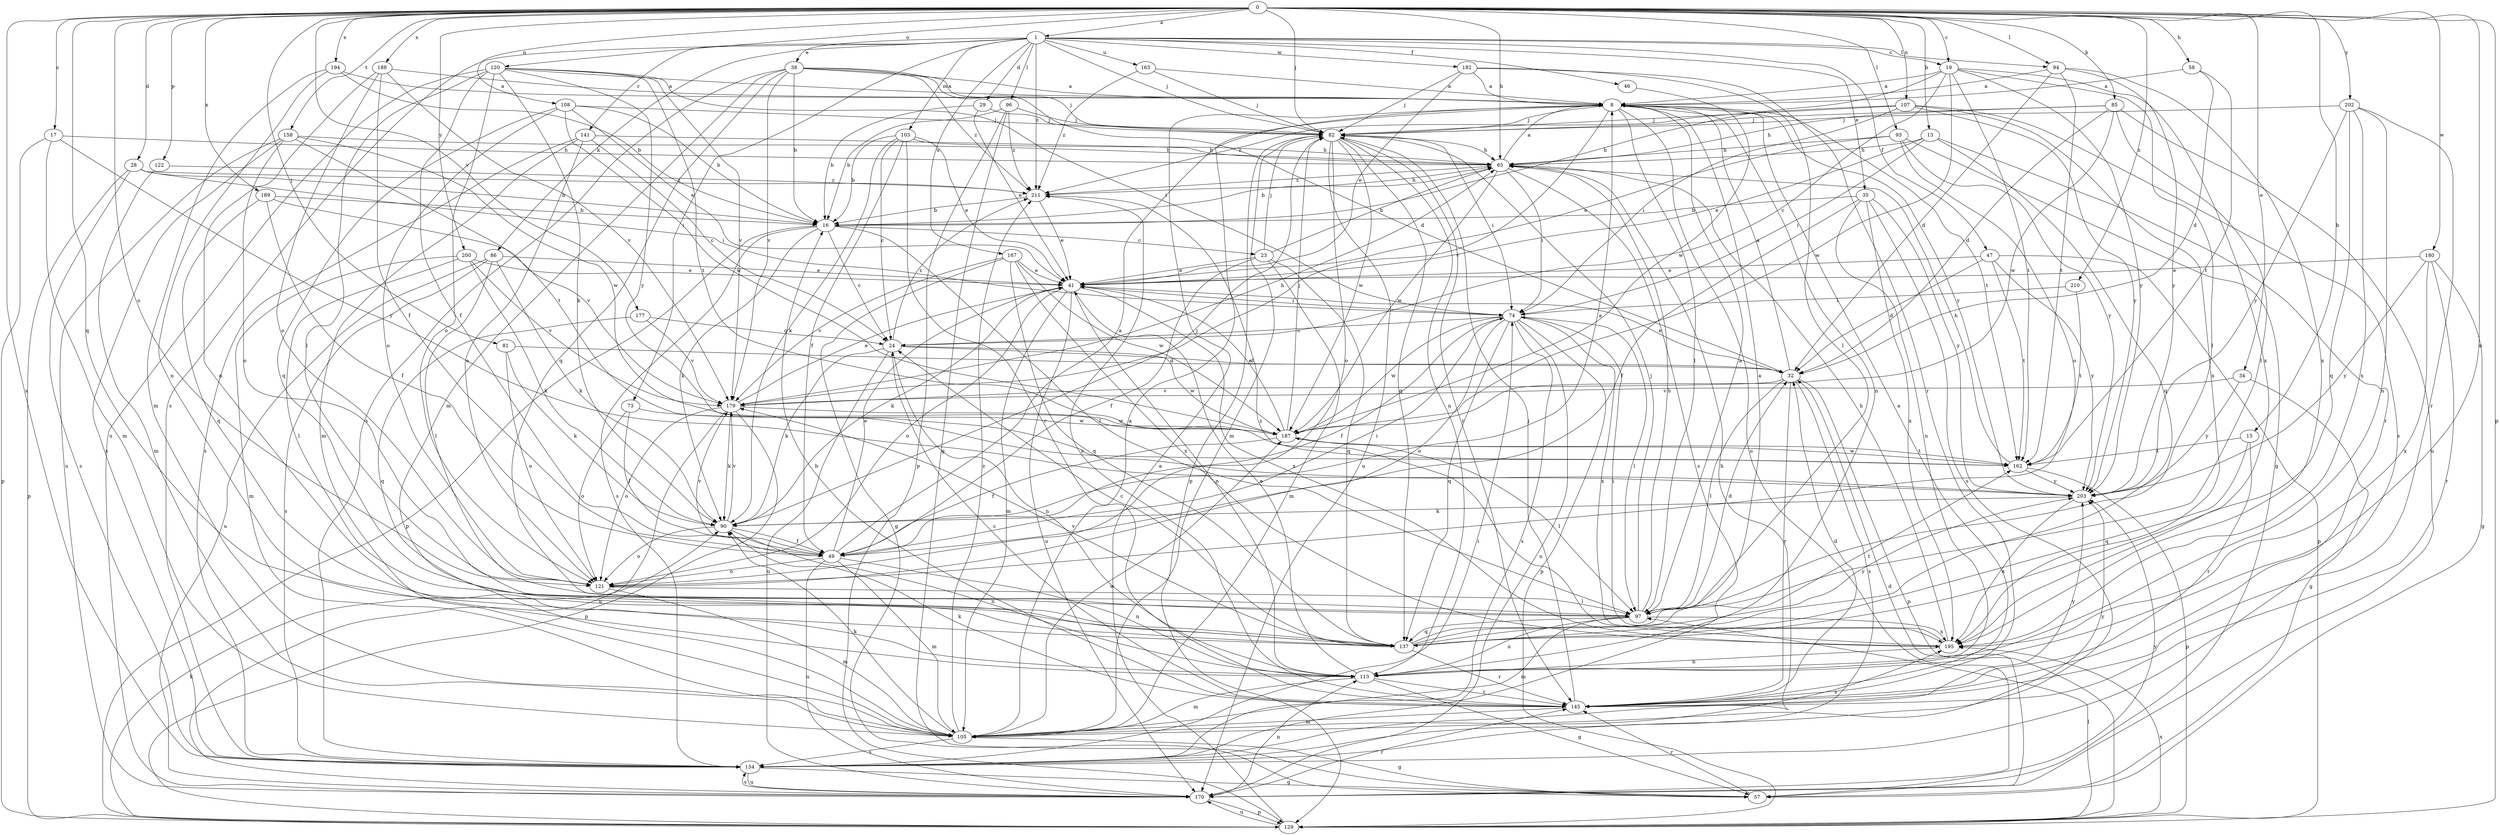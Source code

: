 strict digraph  {
0;
1;
8;
13;
15;
16;
17;
19;
23;
24;
28;
29;
32;
34;
35;
38;
41;
46;
47;
49;
57;
58;
65;
73;
74;
81;
82;
85;
86;
90;
93;
94;
96;
97;
103;
105;
107;
108;
113;
120;
121;
122;
129;
137;
141;
145;
154;
158;
162;
163;
167;
170;
177;
179;
180;
182;
187;
188;
189;
194;
195;
200;
202;
203;
210;
211;
0 -> 1  [label=a];
0 -> 13  [label=b];
0 -> 15  [label=b];
0 -> 17  [label=c];
0 -> 19  [label=c];
0 -> 28  [label=d];
0 -> 34  [label=e];
0 -> 58  [label=h];
0 -> 65  [label=h];
0 -> 81  [label=j];
0 -> 82  [label=j];
0 -> 85  [label=k];
0 -> 93  [label=l];
0 -> 94  [label=l];
0 -> 107  [label=n];
0 -> 108  [label=n];
0 -> 113  [label=n];
0 -> 120  [label=o];
0 -> 121  [label=o];
0 -> 122  [label=p];
0 -> 129  [label=p];
0 -> 137  [label=q];
0 -> 154  [label=s];
0 -> 158  [label=t];
0 -> 177  [label=v];
0 -> 180  [label=w];
0 -> 188  [label=x];
0 -> 189  [label=x];
0 -> 194  [label=x];
0 -> 200  [label=y];
0 -> 202  [label=y];
0 -> 210  [label=z];
1 -> 19  [label=c];
1 -> 29  [label=d];
1 -> 35  [label=e];
1 -> 38  [label=e];
1 -> 46  [label=f];
1 -> 47  [label=f];
1 -> 73  [label=i];
1 -> 82  [label=j];
1 -> 86  [label=k];
1 -> 94  [label=l];
1 -> 96  [label=l];
1 -> 103  [label=m];
1 -> 141  [label=r];
1 -> 154  [label=s];
1 -> 163  [label=u];
1 -> 167  [label=u];
1 -> 182  [label=w];
1 -> 211  [label=z];
8 -> 82  [label=j];
8 -> 97  [label=l];
8 -> 113  [label=n];
8 -> 162  [label=t];
8 -> 170  [label=u];
8 -> 179  [label=v];
8 -> 203  [label=y];
13 -> 41  [label=e];
13 -> 65  [label=h];
13 -> 74  [label=i];
13 -> 137  [label=q];
13 -> 145  [label=r];
15 -> 137  [label=q];
15 -> 145  [label=r];
15 -> 162  [label=t];
16 -> 23  [label=c];
16 -> 24  [label=c];
16 -> 90  [label=k];
16 -> 97  [label=l];
16 -> 129  [label=p];
16 -> 154  [label=s];
17 -> 65  [label=h];
17 -> 105  [label=m];
17 -> 129  [label=p];
17 -> 203  [label=y];
19 -> 8  [label=a];
19 -> 16  [label=b];
19 -> 24  [label=c];
19 -> 97  [label=l];
19 -> 162  [label=t];
19 -> 187  [label=w];
19 -> 195  [label=x];
19 -> 203  [label=y];
23 -> 41  [label=e];
23 -> 49  [label=f];
23 -> 65  [label=h];
23 -> 82  [label=j];
23 -> 105  [label=m];
23 -> 137  [label=q];
24 -> 32  [label=d];
24 -> 90  [label=k];
24 -> 113  [label=n];
24 -> 170  [label=u];
24 -> 187  [label=w];
24 -> 211  [label=z];
28 -> 16  [label=b];
28 -> 74  [label=i];
28 -> 129  [label=p];
28 -> 154  [label=s];
28 -> 211  [label=z];
29 -> 16  [label=b];
29 -> 41  [label=e];
29 -> 82  [label=j];
32 -> 8  [label=a];
32 -> 41  [label=e];
32 -> 97  [label=l];
32 -> 129  [label=p];
32 -> 145  [label=r];
32 -> 154  [label=s];
32 -> 179  [label=v];
34 -> 57  [label=g];
34 -> 179  [label=v];
34 -> 203  [label=y];
35 -> 16  [label=b];
35 -> 49  [label=f];
35 -> 113  [label=n];
35 -> 154  [label=s];
35 -> 195  [label=x];
35 -> 203  [label=y];
38 -> 8  [label=a];
38 -> 16  [label=b];
38 -> 32  [label=d];
38 -> 82  [label=j];
38 -> 105  [label=m];
38 -> 137  [label=q];
38 -> 154  [label=s];
38 -> 179  [label=v];
38 -> 211  [label=z];
41 -> 74  [label=i];
41 -> 90  [label=k];
41 -> 105  [label=m];
41 -> 113  [label=n];
41 -> 121  [label=o];
41 -> 170  [label=u];
41 -> 195  [label=x];
46 -> 187  [label=w];
47 -> 32  [label=d];
47 -> 41  [label=e];
47 -> 129  [label=p];
47 -> 162  [label=t];
47 -> 203  [label=y];
49 -> 8  [label=a];
49 -> 41  [label=e];
49 -> 74  [label=i];
49 -> 105  [label=m];
49 -> 113  [label=n];
49 -> 121  [label=o];
49 -> 170  [label=u];
49 -> 179  [label=v];
57 -> 145  [label=r];
57 -> 203  [label=y];
58 -> 8  [label=a];
58 -> 32  [label=d];
58 -> 162  [label=t];
65 -> 8  [label=a];
65 -> 16  [label=b];
65 -> 74  [label=i];
65 -> 154  [label=s];
65 -> 187  [label=w];
65 -> 211  [label=z];
73 -> 49  [label=f];
73 -> 121  [label=o];
73 -> 187  [label=w];
74 -> 24  [label=c];
74 -> 49  [label=f];
74 -> 97  [label=l];
74 -> 121  [label=o];
74 -> 129  [label=p];
74 -> 137  [label=q];
74 -> 154  [label=s];
74 -> 170  [label=u];
74 -> 187  [label=w];
74 -> 195  [label=x];
81 -> 32  [label=d];
81 -> 90  [label=k];
81 -> 121  [label=o];
82 -> 65  [label=h];
82 -> 74  [label=i];
82 -> 105  [label=m];
82 -> 113  [label=n];
82 -> 121  [label=o];
82 -> 129  [label=p];
82 -> 137  [label=q];
82 -> 145  [label=r];
82 -> 170  [label=u];
82 -> 187  [label=w];
85 -> 32  [label=d];
85 -> 65  [label=h];
85 -> 82  [label=j];
85 -> 97  [label=l];
85 -> 170  [label=u];
85 -> 187  [label=w];
86 -> 41  [label=e];
86 -> 90  [label=k];
86 -> 97  [label=l];
86 -> 154  [label=s];
86 -> 170  [label=u];
90 -> 8  [label=a];
90 -> 49  [label=f];
90 -> 82  [label=j];
90 -> 113  [label=n];
90 -> 121  [label=o];
90 -> 179  [label=v];
93 -> 41  [label=e];
93 -> 57  [label=g];
93 -> 65  [label=h];
93 -> 121  [label=o];
93 -> 203  [label=y];
94 -> 8  [label=a];
94 -> 32  [label=d];
94 -> 162  [label=t];
94 -> 195  [label=x];
94 -> 203  [label=y];
96 -> 16  [label=b];
96 -> 57  [label=g];
96 -> 82  [label=j];
96 -> 129  [label=p];
96 -> 211  [label=z];
97 -> 8  [label=a];
97 -> 32  [label=d];
97 -> 65  [label=h];
97 -> 82  [label=j];
97 -> 105  [label=m];
97 -> 113  [label=n];
97 -> 137  [label=q];
97 -> 195  [label=x];
103 -> 16  [label=b];
103 -> 24  [label=c];
103 -> 41  [label=e];
103 -> 49  [label=f];
103 -> 65  [label=h];
103 -> 90  [label=k];
103 -> 145  [label=r];
105 -> 8  [label=a];
105 -> 57  [label=g];
105 -> 90  [label=k];
105 -> 154  [label=s];
105 -> 187  [label=w];
105 -> 195  [label=x];
105 -> 203  [label=y];
105 -> 211  [label=z];
107 -> 74  [label=i];
107 -> 82  [label=j];
107 -> 154  [label=s];
107 -> 195  [label=x];
107 -> 203  [label=y];
107 -> 211  [label=z];
108 -> 16  [label=b];
108 -> 41  [label=e];
108 -> 82  [label=j];
108 -> 121  [label=o];
108 -> 137  [label=q];
108 -> 187  [label=w];
113 -> 41  [label=e];
113 -> 57  [label=g];
113 -> 105  [label=m];
113 -> 145  [label=r];
120 -> 8  [label=a];
120 -> 49  [label=f];
120 -> 74  [label=i];
120 -> 90  [label=k];
120 -> 97  [label=l];
120 -> 121  [label=o];
120 -> 162  [label=t];
120 -> 170  [label=u];
120 -> 179  [label=v];
120 -> 203  [label=y];
121 -> 97  [label=l];
121 -> 105  [label=m];
122 -> 105  [label=m];
122 -> 211  [label=z];
129 -> 8  [label=a];
129 -> 90  [label=k];
129 -> 97  [label=l];
129 -> 170  [label=u];
129 -> 195  [label=x];
137 -> 8  [label=a];
137 -> 24  [label=c];
137 -> 145  [label=r];
137 -> 162  [label=t];
137 -> 179  [label=v];
137 -> 203  [label=y];
141 -> 24  [label=c];
141 -> 65  [label=h];
141 -> 105  [label=m];
141 -> 121  [label=o];
141 -> 154  [label=s];
145 -> 8  [label=a];
145 -> 16  [label=b];
145 -> 24  [label=c];
145 -> 32  [label=d];
145 -> 82  [label=j];
145 -> 90  [label=k];
145 -> 105  [label=m];
145 -> 203  [label=y];
145 -> 211  [label=z];
154 -> 57  [label=g];
154 -> 65  [label=h];
154 -> 74  [label=i];
154 -> 170  [label=u];
158 -> 65  [label=h];
158 -> 121  [label=o];
158 -> 154  [label=s];
158 -> 162  [label=t];
158 -> 170  [label=u];
158 -> 187  [label=w];
162 -> 65  [label=h];
162 -> 129  [label=p];
162 -> 187  [label=w];
162 -> 203  [label=y];
163 -> 8  [label=a];
163 -> 82  [label=j];
163 -> 211  [label=z];
167 -> 41  [label=e];
167 -> 57  [label=g];
167 -> 137  [label=q];
167 -> 179  [label=v];
167 -> 187  [label=w];
167 -> 195  [label=x];
170 -> 32  [label=d];
170 -> 113  [label=n];
170 -> 129  [label=p];
170 -> 145  [label=r];
170 -> 154  [label=s];
177 -> 24  [label=c];
177 -> 137  [label=q];
177 -> 179  [label=v];
179 -> 41  [label=e];
179 -> 65  [label=h];
179 -> 90  [label=k];
179 -> 121  [label=o];
179 -> 129  [label=p];
179 -> 170  [label=u];
179 -> 187  [label=w];
180 -> 41  [label=e];
180 -> 57  [label=g];
180 -> 145  [label=r];
180 -> 195  [label=x];
180 -> 203  [label=y];
182 -> 8  [label=a];
182 -> 41  [label=e];
182 -> 82  [label=j];
182 -> 97  [label=l];
182 -> 145  [label=r];
187 -> 41  [label=e];
187 -> 49  [label=f];
187 -> 82  [label=j];
187 -> 97  [label=l];
187 -> 162  [label=t];
188 -> 8  [label=a];
188 -> 49  [label=f];
188 -> 113  [label=n];
188 -> 121  [label=o];
188 -> 179  [label=v];
189 -> 16  [label=b];
189 -> 49  [label=f];
189 -> 137  [label=q];
189 -> 179  [label=v];
194 -> 8  [label=a];
194 -> 16  [label=b];
194 -> 105  [label=m];
194 -> 113  [label=n];
195 -> 65  [label=h];
195 -> 74  [label=i];
195 -> 113  [label=n];
195 -> 211  [label=z];
200 -> 41  [label=e];
200 -> 90  [label=k];
200 -> 97  [label=l];
200 -> 105  [label=m];
200 -> 179  [label=v];
202 -> 82  [label=j];
202 -> 113  [label=n];
202 -> 137  [label=q];
202 -> 145  [label=r];
202 -> 195  [label=x];
202 -> 203  [label=y];
203 -> 90  [label=k];
203 -> 195  [label=x];
210 -> 74  [label=i];
210 -> 162  [label=t];
211 -> 16  [label=b];
211 -> 41  [label=e];
211 -> 65  [label=h];
}
